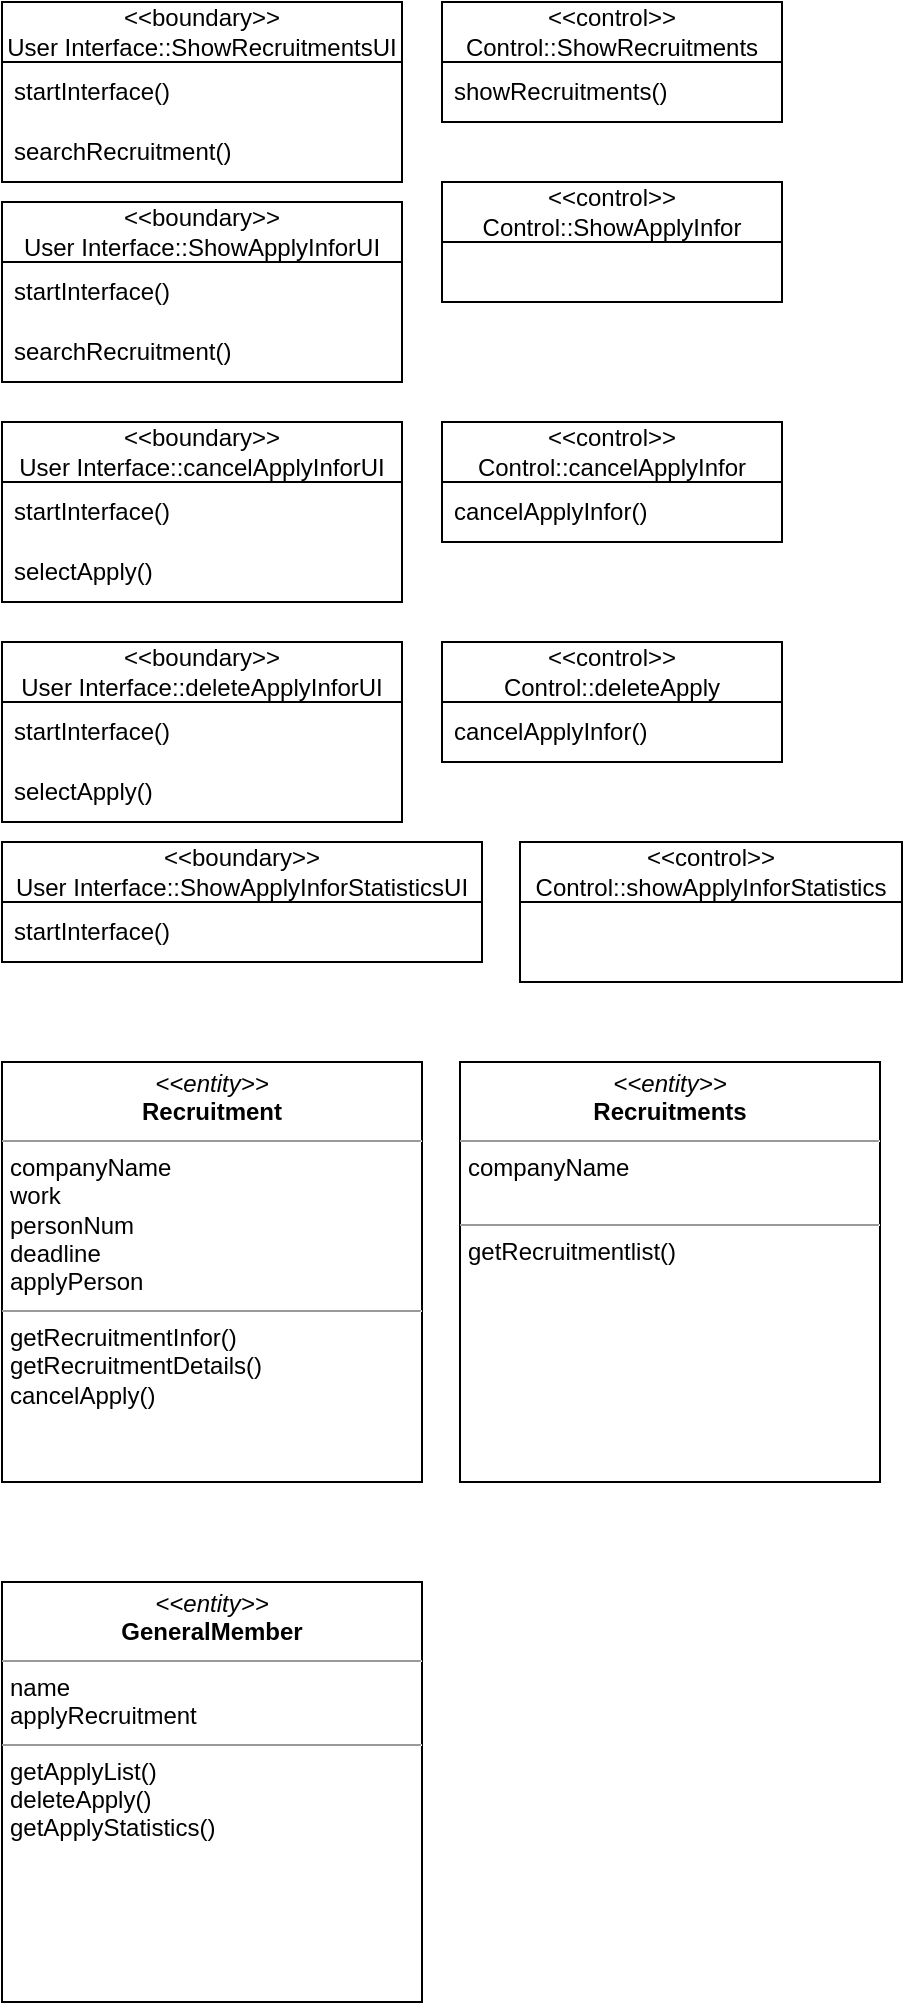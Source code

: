 <mxfile version="21.2.9" type="device">
  <diagram name="페이지-1" id="ewmzxGha7ySYCOF_P_Ml">
    <mxGraphModel dx="649" dy="563" grid="1" gridSize="10" guides="1" tooltips="1" connect="1" arrows="1" fold="1" page="1" pageScale="1" pageWidth="827" pageHeight="1169" math="0" shadow="0">
      <root>
        <mxCell id="0" />
        <mxCell id="1" parent="0" />
        <mxCell id="rWXhSdKxuxPxGFobv1WC-1" value="&amp;lt;&amp;lt;boundary&amp;gt;&amp;gt;&lt;br&gt;User Interface::ShowRecruitmentsUI" style="swimlane;fontStyle=0;childLayout=stackLayout;horizontal=1;startSize=30;horizontalStack=0;resizeParent=1;resizeParentMax=0;resizeLast=0;collapsible=1;marginBottom=0;whiteSpace=wrap;html=1;" vertex="1" parent="1">
          <mxGeometry x="70" y="120" width="200" height="90" as="geometry" />
        </mxCell>
        <mxCell id="rWXhSdKxuxPxGFobv1WC-2" value="startInterface()" style="text;strokeColor=none;fillColor=none;align=left;verticalAlign=middle;spacingLeft=4;spacingRight=4;overflow=hidden;points=[[0,0.5],[1,0.5]];portConstraint=eastwest;rotatable=0;whiteSpace=wrap;html=1;" vertex="1" parent="rWXhSdKxuxPxGFobv1WC-1">
          <mxGeometry y="30" width="200" height="30" as="geometry" />
        </mxCell>
        <mxCell id="rWXhSdKxuxPxGFobv1WC-3" value="searchRecruitment()" style="text;strokeColor=none;fillColor=none;align=left;verticalAlign=middle;spacingLeft=4;spacingRight=4;overflow=hidden;points=[[0,0.5],[1,0.5]];portConstraint=eastwest;rotatable=0;whiteSpace=wrap;html=1;" vertex="1" parent="rWXhSdKxuxPxGFobv1WC-1">
          <mxGeometry y="60" width="200" height="30" as="geometry" />
        </mxCell>
        <mxCell id="rWXhSdKxuxPxGFobv1WC-13" value="&amp;lt;&amp;lt;control&amp;gt;&amp;gt;&lt;br&gt;Control::ShowRecruitments" style="swimlane;fontStyle=0;childLayout=stackLayout;horizontal=1;startSize=30;horizontalStack=0;resizeParent=1;resizeParentMax=0;resizeLast=0;collapsible=1;marginBottom=0;whiteSpace=wrap;html=1;" vertex="1" parent="1">
          <mxGeometry x="290" y="120" width="170" height="60" as="geometry" />
        </mxCell>
        <mxCell id="rWXhSdKxuxPxGFobv1WC-14" value="showRecruitments()" style="text;strokeColor=none;fillColor=none;align=left;verticalAlign=middle;spacingLeft=4;spacingRight=4;overflow=hidden;points=[[0,0.5],[1,0.5]];portConstraint=eastwest;rotatable=0;whiteSpace=wrap;html=1;" vertex="1" parent="rWXhSdKxuxPxGFobv1WC-13">
          <mxGeometry y="30" width="170" height="30" as="geometry" />
        </mxCell>
        <mxCell id="rWXhSdKxuxPxGFobv1WC-19" value="&lt;p style=&quot;margin:0px;margin-top:4px;text-align:center;&quot;&gt;&lt;i&gt;&amp;lt;&amp;lt;entity&amp;gt;&amp;gt;&lt;/i&gt;&lt;br&gt;&lt;b&gt;Recruitment&lt;/b&gt;&lt;/p&gt;&lt;hr size=&quot;1&quot;&gt;&lt;p style=&quot;margin:0px;margin-left:4px;&quot;&gt;&lt;span style=&quot;background-color: initial;&quot;&gt;companyName&lt;/span&gt;&lt;br&gt;&lt;/p&gt;&lt;p style=&quot;margin:0px;margin-left:4px;&quot;&gt;&lt;span style=&quot;background-color: initial;&quot;&gt;work&lt;/span&gt;&lt;/p&gt;&lt;p style=&quot;margin:0px;margin-left:4px;&quot;&gt;&lt;span style=&quot;background-color: initial;&quot;&gt;personNum&lt;/span&gt;&lt;/p&gt;&lt;p style=&quot;margin:0px;margin-left:4px;&quot;&gt;deadline&lt;/p&gt;&lt;p style=&quot;margin:0px;margin-left:4px;&quot;&gt;applyPerson&lt;/p&gt;&lt;hr size=&quot;1&quot;&gt;&lt;p style=&quot;margin:0px;margin-left:4px;&quot;&gt;getRecruitmentInfor()&lt;/p&gt;&lt;p style=&quot;margin:0px;margin-left:4px;&quot;&gt;getRecruitmentDetails()&lt;/p&gt;&lt;p style=&quot;margin:0px;margin-left:4px;&quot;&gt;cancelApply()&lt;/p&gt;" style="verticalAlign=top;align=left;overflow=fill;fontSize=12;fontFamily=Helvetica;html=1;" vertex="1" parent="1">
          <mxGeometry x="70" y="650" width="210" height="210" as="geometry" />
        </mxCell>
        <mxCell id="rWXhSdKxuxPxGFobv1WC-20" value="&lt;p style=&quot;margin:0px;margin-top:4px;text-align:center;&quot;&gt;&lt;i&gt;&amp;lt;&amp;lt;entity&amp;gt;&amp;gt;&lt;/i&gt;&lt;br&gt;&lt;b&gt;Recruitments&lt;/b&gt;&lt;/p&gt;&lt;hr size=&quot;1&quot;&gt;&lt;p style=&quot;margin:0px;margin-left:4px;&quot;&gt;companyName&lt;/p&gt;&lt;p style=&quot;margin:0px;margin-left:4px;&quot;&gt;&lt;br&gt;&lt;/p&gt;&lt;hr size=&quot;1&quot;&gt;&lt;p style=&quot;margin:0px;margin-left:4px;&quot;&gt;getRecruitmentlist()&lt;/p&gt;&lt;p style=&quot;margin:0px;margin-left:4px;&quot;&gt;&lt;br&gt;&lt;/p&gt;" style="verticalAlign=top;align=left;overflow=fill;fontSize=12;fontFamily=Helvetica;html=1;" vertex="1" parent="1">
          <mxGeometry x="299" y="650" width="210" height="210" as="geometry" />
        </mxCell>
        <mxCell id="rWXhSdKxuxPxGFobv1WC-21" value="&amp;lt;&amp;lt;boundary&amp;gt;&amp;gt;&lt;br&gt;User Interface::ShowApplyInforUI" style="swimlane;fontStyle=0;childLayout=stackLayout;horizontal=1;startSize=30;horizontalStack=0;resizeParent=1;resizeParentMax=0;resizeLast=0;collapsible=1;marginBottom=0;whiteSpace=wrap;html=1;" vertex="1" parent="1">
          <mxGeometry x="70" y="220" width="200" height="90" as="geometry" />
        </mxCell>
        <mxCell id="rWXhSdKxuxPxGFobv1WC-22" value="startInterface()" style="text;strokeColor=none;fillColor=none;align=left;verticalAlign=middle;spacingLeft=4;spacingRight=4;overflow=hidden;points=[[0,0.5],[1,0.5]];portConstraint=eastwest;rotatable=0;whiteSpace=wrap;html=1;" vertex="1" parent="rWXhSdKxuxPxGFobv1WC-21">
          <mxGeometry y="30" width="200" height="30" as="geometry" />
        </mxCell>
        <mxCell id="rWXhSdKxuxPxGFobv1WC-23" value="searchRecruitment()" style="text;strokeColor=none;fillColor=none;align=left;verticalAlign=middle;spacingLeft=4;spacingRight=4;overflow=hidden;points=[[0,0.5],[1,0.5]];portConstraint=eastwest;rotatable=0;whiteSpace=wrap;html=1;" vertex="1" parent="rWXhSdKxuxPxGFobv1WC-21">
          <mxGeometry y="60" width="200" height="30" as="geometry" />
        </mxCell>
        <mxCell id="rWXhSdKxuxPxGFobv1WC-24" value="&amp;lt;&amp;lt;control&amp;gt;&amp;gt;&lt;br&gt;Control::ShowApplyInfor" style="swimlane;fontStyle=0;childLayout=stackLayout;horizontal=1;startSize=30;horizontalStack=0;resizeParent=1;resizeParentMax=0;resizeLast=0;collapsible=1;marginBottom=0;whiteSpace=wrap;html=1;" vertex="1" parent="1">
          <mxGeometry x="290" y="210" width="170" height="60" as="geometry" />
        </mxCell>
        <mxCell id="rWXhSdKxuxPxGFobv1WC-26" value="&lt;p style=&quot;margin:0px;margin-top:4px;text-align:center;&quot;&gt;&lt;i&gt;&amp;lt;&amp;lt;entity&amp;gt;&amp;gt;&lt;/i&gt;&lt;br&gt;&lt;b&gt;GeneralMember&lt;/b&gt;&lt;/p&gt;&lt;hr size=&quot;1&quot;&gt;&lt;p style=&quot;margin:0px;margin-left:4px;&quot;&gt;name&lt;/p&gt;&lt;p style=&quot;margin:0px;margin-left:4px;&quot;&gt;applyRecruitment&lt;/p&gt;&lt;hr size=&quot;1&quot;&gt;&lt;p style=&quot;margin:0px;margin-left:4px;&quot;&gt;getApplyList()&lt;/p&gt;&lt;p style=&quot;margin:0px;margin-left:4px;&quot;&gt;deleteApply()&lt;/p&gt;&lt;p style=&quot;margin:0px;margin-left:4px;&quot;&gt;getApplyStatistics()&lt;/p&gt;" style="verticalAlign=top;align=left;overflow=fill;fontSize=12;fontFamily=Helvetica;html=1;" vertex="1" parent="1">
          <mxGeometry x="70" y="910" width="210" height="210" as="geometry" />
        </mxCell>
        <mxCell id="rWXhSdKxuxPxGFobv1WC-27" value="&amp;lt;&amp;lt;boundary&amp;gt;&amp;gt;&lt;br&gt;User Interface::cancelApplyInforUI" style="swimlane;fontStyle=0;childLayout=stackLayout;horizontal=1;startSize=30;horizontalStack=0;resizeParent=1;resizeParentMax=0;resizeLast=0;collapsible=1;marginBottom=0;whiteSpace=wrap;html=1;" vertex="1" parent="1">
          <mxGeometry x="70" y="330" width="200" height="90" as="geometry" />
        </mxCell>
        <mxCell id="rWXhSdKxuxPxGFobv1WC-28" value="startInterface()" style="text;strokeColor=none;fillColor=none;align=left;verticalAlign=middle;spacingLeft=4;spacingRight=4;overflow=hidden;points=[[0,0.5],[1,0.5]];portConstraint=eastwest;rotatable=0;whiteSpace=wrap;html=1;" vertex="1" parent="rWXhSdKxuxPxGFobv1WC-27">
          <mxGeometry y="30" width="200" height="30" as="geometry" />
        </mxCell>
        <mxCell id="rWXhSdKxuxPxGFobv1WC-29" value="selectApply()" style="text;strokeColor=none;fillColor=none;align=left;verticalAlign=middle;spacingLeft=4;spacingRight=4;overflow=hidden;points=[[0,0.5],[1,0.5]];portConstraint=eastwest;rotatable=0;whiteSpace=wrap;html=1;" vertex="1" parent="rWXhSdKxuxPxGFobv1WC-27">
          <mxGeometry y="60" width="200" height="30" as="geometry" />
        </mxCell>
        <mxCell id="rWXhSdKxuxPxGFobv1WC-33" value="&amp;lt;&amp;lt;control&amp;gt;&amp;gt;&lt;br&gt;Control::cancelApplyInfor" style="swimlane;fontStyle=0;childLayout=stackLayout;horizontal=1;startSize=30;horizontalStack=0;resizeParent=1;resizeParentMax=0;resizeLast=0;collapsible=1;marginBottom=0;whiteSpace=wrap;html=1;" vertex="1" parent="1">
          <mxGeometry x="290" y="330" width="170" height="60" as="geometry" />
        </mxCell>
        <mxCell id="rWXhSdKxuxPxGFobv1WC-34" value="cancelApplyInfor()" style="text;strokeColor=none;fillColor=none;align=left;verticalAlign=middle;spacingLeft=4;spacingRight=4;overflow=hidden;points=[[0,0.5],[1,0.5]];portConstraint=eastwest;rotatable=0;whiteSpace=wrap;html=1;" vertex="1" parent="rWXhSdKxuxPxGFobv1WC-33">
          <mxGeometry y="30" width="170" height="30" as="geometry" />
        </mxCell>
        <mxCell id="rWXhSdKxuxPxGFobv1WC-35" value="&amp;lt;&amp;lt;boundary&amp;gt;&amp;gt;&lt;br&gt;User Interface::deleteApplyInforUI" style="swimlane;fontStyle=0;childLayout=stackLayout;horizontal=1;startSize=30;horizontalStack=0;resizeParent=1;resizeParentMax=0;resizeLast=0;collapsible=1;marginBottom=0;whiteSpace=wrap;html=1;" vertex="1" parent="1">
          <mxGeometry x="70" y="440" width="200" height="90" as="geometry" />
        </mxCell>
        <mxCell id="rWXhSdKxuxPxGFobv1WC-36" value="startInterface()" style="text;strokeColor=none;fillColor=none;align=left;verticalAlign=middle;spacingLeft=4;spacingRight=4;overflow=hidden;points=[[0,0.5],[1,0.5]];portConstraint=eastwest;rotatable=0;whiteSpace=wrap;html=1;" vertex="1" parent="rWXhSdKxuxPxGFobv1WC-35">
          <mxGeometry y="30" width="200" height="30" as="geometry" />
        </mxCell>
        <mxCell id="rWXhSdKxuxPxGFobv1WC-37" value="selectApply()" style="text;strokeColor=none;fillColor=none;align=left;verticalAlign=middle;spacingLeft=4;spacingRight=4;overflow=hidden;points=[[0,0.5],[1,0.5]];portConstraint=eastwest;rotatable=0;whiteSpace=wrap;html=1;" vertex="1" parent="rWXhSdKxuxPxGFobv1WC-35">
          <mxGeometry y="60" width="200" height="30" as="geometry" />
        </mxCell>
        <mxCell id="rWXhSdKxuxPxGFobv1WC-38" value="&amp;lt;&amp;lt;control&amp;gt;&amp;gt;&lt;br&gt;Control::deleteApply" style="swimlane;fontStyle=0;childLayout=stackLayout;horizontal=1;startSize=30;horizontalStack=0;resizeParent=1;resizeParentMax=0;resizeLast=0;collapsible=1;marginBottom=0;whiteSpace=wrap;html=1;" vertex="1" parent="1">
          <mxGeometry x="290" y="440" width="170" height="60" as="geometry" />
        </mxCell>
        <mxCell id="rWXhSdKxuxPxGFobv1WC-39" value="cancelApplyInfor()" style="text;strokeColor=none;fillColor=none;align=left;verticalAlign=middle;spacingLeft=4;spacingRight=4;overflow=hidden;points=[[0,0.5],[1,0.5]];portConstraint=eastwest;rotatable=0;whiteSpace=wrap;html=1;" vertex="1" parent="rWXhSdKxuxPxGFobv1WC-38">
          <mxGeometry y="30" width="170" height="30" as="geometry" />
        </mxCell>
        <mxCell id="rWXhSdKxuxPxGFobv1WC-40" value="&amp;lt;&amp;lt;boundary&amp;gt;&amp;gt;&lt;br&gt;User Interface::ShowApplyInforStatisticsUI" style="swimlane;fontStyle=0;childLayout=stackLayout;horizontal=1;startSize=30;horizontalStack=0;resizeParent=1;resizeParentMax=0;resizeLast=0;collapsible=1;marginBottom=0;whiteSpace=wrap;html=1;" vertex="1" parent="1">
          <mxGeometry x="70" y="540" width="240" height="60" as="geometry" />
        </mxCell>
        <mxCell id="rWXhSdKxuxPxGFobv1WC-41" value="startInterface()" style="text;strokeColor=none;fillColor=none;align=left;verticalAlign=middle;spacingLeft=4;spacingRight=4;overflow=hidden;points=[[0,0.5],[1,0.5]];portConstraint=eastwest;rotatable=0;whiteSpace=wrap;html=1;" vertex="1" parent="rWXhSdKxuxPxGFobv1WC-40">
          <mxGeometry y="30" width="240" height="30" as="geometry" />
        </mxCell>
        <mxCell id="rWXhSdKxuxPxGFobv1WC-43" value="&amp;lt;&amp;lt;control&amp;gt;&amp;gt;&lt;br&gt;Control::showApplyInforStatistics" style="swimlane;fontStyle=0;childLayout=stackLayout;horizontal=1;startSize=30;horizontalStack=0;resizeParent=1;resizeParentMax=0;resizeLast=0;collapsible=1;marginBottom=0;whiteSpace=wrap;html=1;" vertex="1" parent="1">
          <mxGeometry x="329" y="540" width="191" height="70" as="geometry" />
        </mxCell>
      </root>
    </mxGraphModel>
  </diagram>
</mxfile>
